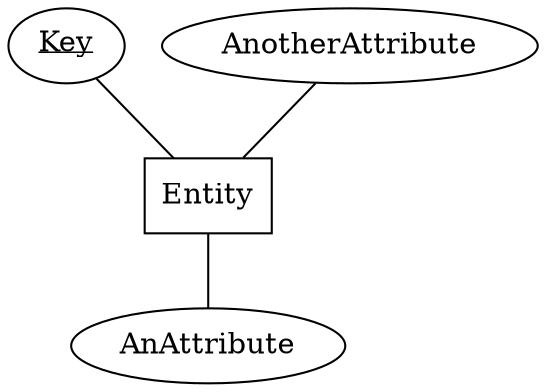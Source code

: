 graph {
    entity [shape=box, label="Entity"];
    key [label=<<u>Key</u>>];
    attr [label="AnAttribute"];
    attr2 [label="AnotherAttribute"];
    key -- entity -- attr;
    attr2 -- entity;
}
